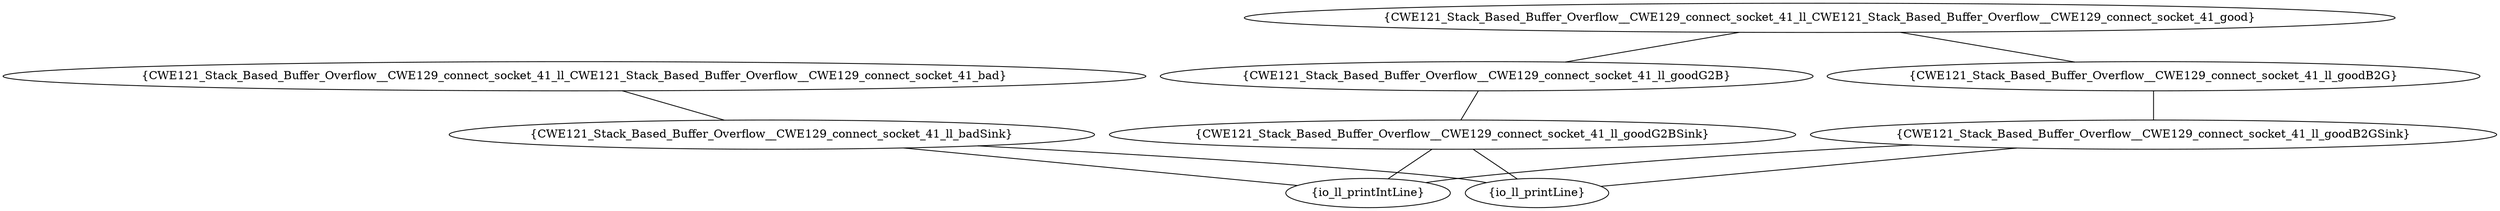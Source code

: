 graph "cg graph" {
CWE121_Stack_Based_Buffer_Overflow__CWE129_connect_socket_41_ll_badSink [label="{CWE121_Stack_Based_Buffer_Overflow__CWE129_connect_socket_41_ll_badSink}"];
io_ll_printIntLine [label="{io_ll_printIntLine}"];
io_ll_printLine [label="{io_ll_printLine}"];
CWE121_Stack_Based_Buffer_Overflow__CWE129_connect_socket_41_ll_goodB2G [label="{CWE121_Stack_Based_Buffer_Overflow__CWE129_connect_socket_41_ll_goodB2G}"];
CWE121_Stack_Based_Buffer_Overflow__CWE129_connect_socket_41_ll_goodB2GSink [label="{CWE121_Stack_Based_Buffer_Overflow__CWE129_connect_socket_41_ll_goodB2GSink}"];
CWE121_Stack_Based_Buffer_Overflow__CWE129_connect_socket_41_ll_goodG2B [label="{CWE121_Stack_Based_Buffer_Overflow__CWE129_connect_socket_41_ll_goodG2B}"];
CWE121_Stack_Based_Buffer_Overflow__CWE129_connect_socket_41_ll_goodG2BSink [label="{CWE121_Stack_Based_Buffer_Overflow__CWE129_connect_socket_41_ll_goodG2BSink}"];
CWE121_Stack_Based_Buffer_Overflow__CWE129_connect_socket_41_ll_CWE121_Stack_Based_Buffer_Overflow__CWE129_connect_socket_41_good [label="{CWE121_Stack_Based_Buffer_Overflow__CWE129_connect_socket_41_ll_CWE121_Stack_Based_Buffer_Overflow__CWE129_connect_socket_41_good}"];
CWE121_Stack_Based_Buffer_Overflow__CWE129_connect_socket_41_ll_CWE121_Stack_Based_Buffer_Overflow__CWE129_connect_socket_41_bad [label="{CWE121_Stack_Based_Buffer_Overflow__CWE129_connect_socket_41_ll_CWE121_Stack_Based_Buffer_Overflow__CWE129_connect_socket_41_bad}"];
CWE121_Stack_Based_Buffer_Overflow__CWE129_connect_socket_41_ll_badSink -- io_ll_printIntLine;
CWE121_Stack_Based_Buffer_Overflow__CWE129_connect_socket_41_ll_badSink -- io_ll_printLine;
CWE121_Stack_Based_Buffer_Overflow__CWE129_connect_socket_41_ll_goodB2G -- CWE121_Stack_Based_Buffer_Overflow__CWE129_connect_socket_41_ll_goodB2GSink;
CWE121_Stack_Based_Buffer_Overflow__CWE129_connect_socket_41_ll_goodG2B -- CWE121_Stack_Based_Buffer_Overflow__CWE129_connect_socket_41_ll_goodG2BSink;
CWE121_Stack_Based_Buffer_Overflow__CWE129_connect_socket_41_ll_CWE121_Stack_Based_Buffer_Overflow__CWE129_connect_socket_41_good -- CWE121_Stack_Based_Buffer_Overflow__CWE129_connect_socket_41_ll_goodB2G;
CWE121_Stack_Based_Buffer_Overflow__CWE129_connect_socket_41_ll_CWE121_Stack_Based_Buffer_Overflow__CWE129_connect_socket_41_good -- CWE121_Stack_Based_Buffer_Overflow__CWE129_connect_socket_41_ll_goodG2B;
CWE121_Stack_Based_Buffer_Overflow__CWE129_connect_socket_41_ll_CWE121_Stack_Based_Buffer_Overflow__CWE129_connect_socket_41_bad -- CWE121_Stack_Based_Buffer_Overflow__CWE129_connect_socket_41_ll_badSink;
CWE121_Stack_Based_Buffer_Overflow__CWE129_connect_socket_41_ll_goodG2BSink -- io_ll_printIntLine;
CWE121_Stack_Based_Buffer_Overflow__CWE129_connect_socket_41_ll_goodG2BSink -- io_ll_printLine;
CWE121_Stack_Based_Buffer_Overflow__CWE129_connect_socket_41_ll_goodB2GSink -- io_ll_printIntLine;
CWE121_Stack_Based_Buffer_Overflow__CWE129_connect_socket_41_ll_goodB2GSink -- io_ll_printLine;
}
